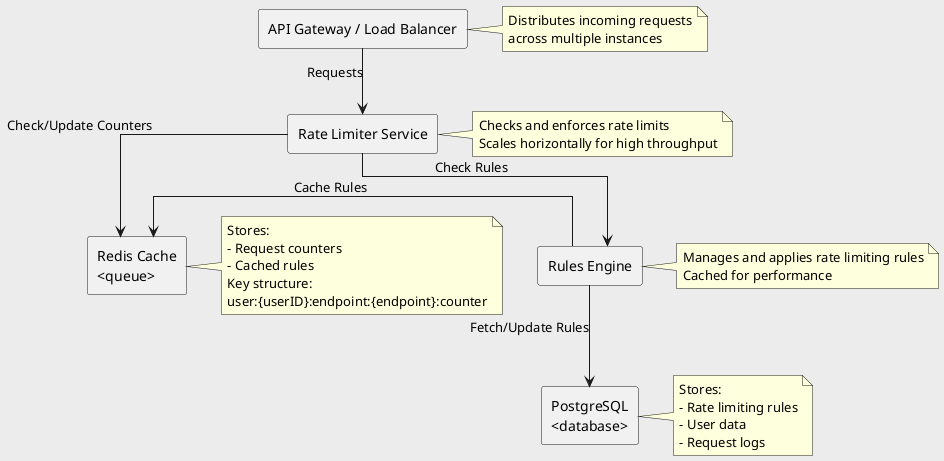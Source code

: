 @startuml
skinparam backgroundColor #ECECEC
skinparam linetype ortho

rectangle "API Gateway / Load Balancer" as LB
rectangle "Rate Limiter Service" as RLS
rectangle "Rules Engine" as RE
rectangle "PostgreSQL\n<database>" as PG
rectangle "Redis Cache\n<queue>" as RC

LB -down-> RLS : Requests
RLS -right-> RE : Check Rules
RLS -down-> RC : Check/Update Counters
RE -down-> PG : Fetch/Update Rules
RE -left-> RC : Cache Rules

note right of LB
  Distributes incoming requests
  across multiple instances
end note

note right of RLS
  Checks and enforces rate limits
  Scales horizontally for high throughput
end note

note right of RE
  Manages and applies rate limiting rules
  Cached for performance
end note

note right of RC
  Stores: 
  - Request counters
  - Cached rules
  Key structure:
  user:{userID}:endpoint:{endpoint}:counter
end note

note right of PG
  Stores:
  - Rate limiting rules
  - User data
  - Request logs
end note

@enduml
